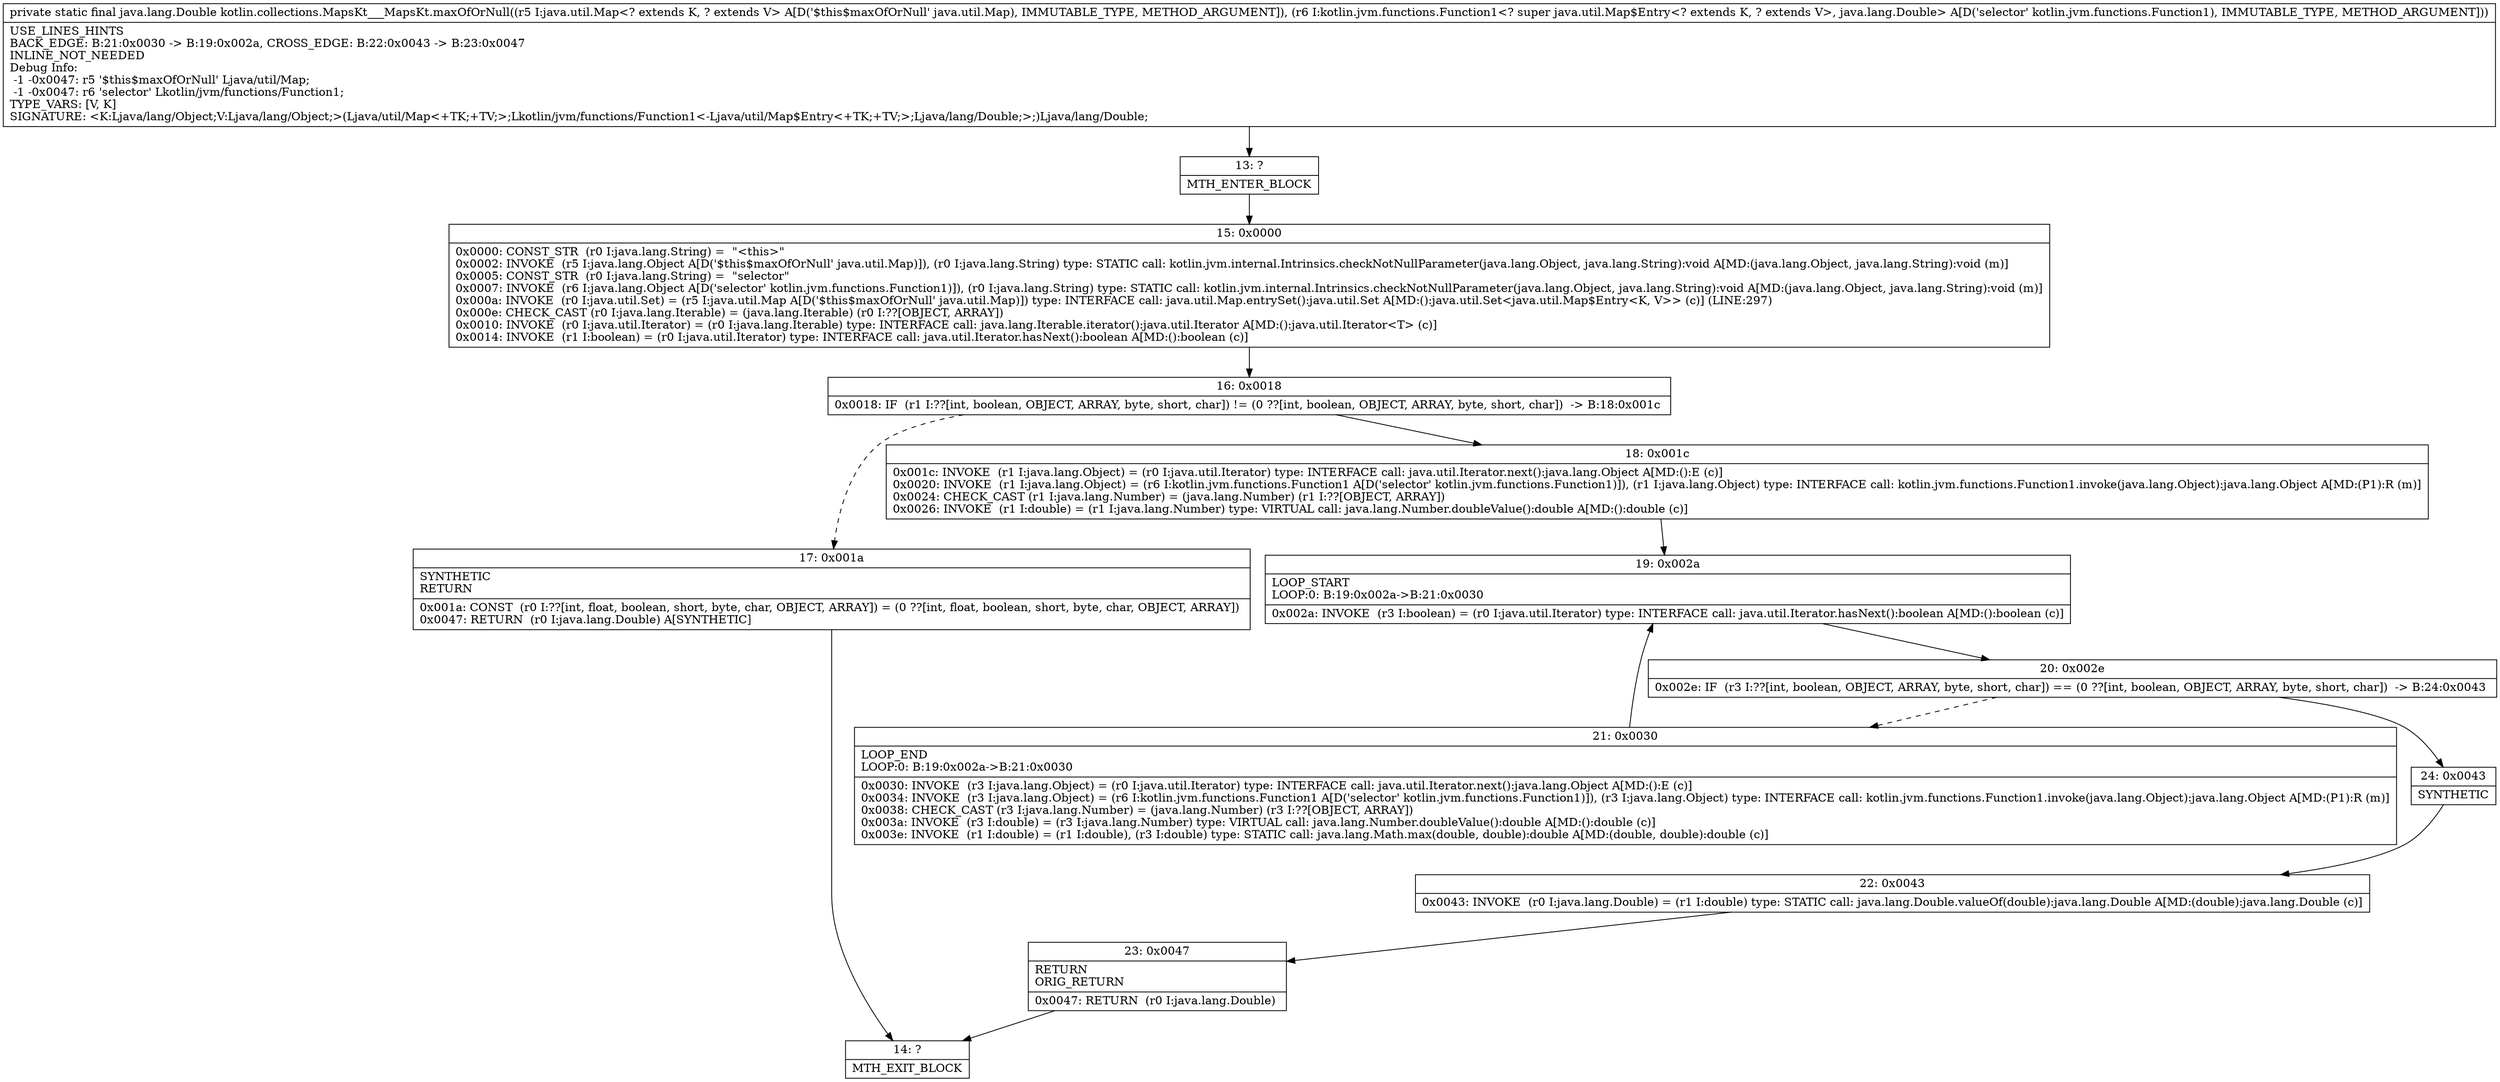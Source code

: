 digraph "CFG forkotlin.collections.MapsKt___MapsKt.maxOfOrNull(Ljava\/util\/Map;Lkotlin\/jvm\/functions\/Function1;)Ljava\/lang\/Double;" {
Node_13 [shape=record,label="{13\:\ ?|MTH_ENTER_BLOCK\l}"];
Node_15 [shape=record,label="{15\:\ 0x0000|0x0000: CONST_STR  (r0 I:java.lang.String) =  \"\<this\>\" \l0x0002: INVOKE  (r5 I:java.lang.Object A[D('$this$maxOfOrNull' java.util.Map)]), (r0 I:java.lang.String) type: STATIC call: kotlin.jvm.internal.Intrinsics.checkNotNullParameter(java.lang.Object, java.lang.String):void A[MD:(java.lang.Object, java.lang.String):void (m)]\l0x0005: CONST_STR  (r0 I:java.lang.String) =  \"selector\" \l0x0007: INVOKE  (r6 I:java.lang.Object A[D('selector' kotlin.jvm.functions.Function1)]), (r0 I:java.lang.String) type: STATIC call: kotlin.jvm.internal.Intrinsics.checkNotNullParameter(java.lang.Object, java.lang.String):void A[MD:(java.lang.Object, java.lang.String):void (m)]\l0x000a: INVOKE  (r0 I:java.util.Set) = (r5 I:java.util.Map A[D('$this$maxOfOrNull' java.util.Map)]) type: INTERFACE call: java.util.Map.entrySet():java.util.Set A[MD:():java.util.Set\<java.util.Map$Entry\<K, V\>\> (c)] (LINE:297)\l0x000e: CHECK_CAST (r0 I:java.lang.Iterable) = (java.lang.Iterable) (r0 I:??[OBJECT, ARRAY]) \l0x0010: INVOKE  (r0 I:java.util.Iterator) = (r0 I:java.lang.Iterable) type: INTERFACE call: java.lang.Iterable.iterator():java.util.Iterator A[MD:():java.util.Iterator\<T\> (c)]\l0x0014: INVOKE  (r1 I:boolean) = (r0 I:java.util.Iterator) type: INTERFACE call: java.util.Iterator.hasNext():boolean A[MD:():boolean (c)]\l}"];
Node_16 [shape=record,label="{16\:\ 0x0018|0x0018: IF  (r1 I:??[int, boolean, OBJECT, ARRAY, byte, short, char]) != (0 ??[int, boolean, OBJECT, ARRAY, byte, short, char])  \-\> B:18:0x001c \l}"];
Node_17 [shape=record,label="{17\:\ 0x001a|SYNTHETIC\lRETURN\l|0x001a: CONST  (r0 I:??[int, float, boolean, short, byte, char, OBJECT, ARRAY]) = (0 ??[int, float, boolean, short, byte, char, OBJECT, ARRAY]) \l0x0047: RETURN  (r0 I:java.lang.Double) A[SYNTHETIC]\l}"];
Node_14 [shape=record,label="{14\:\ ?|MTH_EXIT_BLOCK\l}"];
Node_18 [shape=record,label="{18\:\ 0x001c|0x001c: INVOKE  (r1 I:java.lang.Object) = (r0 I:java.util.Iterator) type: INTERFACE call: java.util.Iterator.next():java.lang.Object A[MD:():E (c)]\l0x0020: INVOKE  (r1 I:java.lang.Object) = (r6 I:kotlin.jvm.functions.Function1 A[D('selector' kotlin.jvm.functions.Function1)]), (r1 I:java.lang.Object) type: INTERFACE call: kotlin.jvm.functions.Function1.invoke(java.lang.Object):java.lang.Object A[MD:(P1):R (m)]\l0x0024: CHECK_CAST (r1 I:java.lang.Number) = (java.lang.Number) (r1 I:??[OBJECT, ARRAY]) \l0x0026: INVOKE  (r1 I:double) = (r1 I:java.lang.Number) type: VIRTUAL call: java.lang.Number.doubleValue():double A[MD:():double (c)]\l}"];
Node_19 [shape=record,label="{19\:\ 0x002a|LOOP_START\lLOOP:0: B:19:0x002a\-\>B:21:0x0030\l|0x002a: INVOKE  (r3 I:boolean) = (r0 I:java.util.Iterator) type: INTERFACE call: java.util.Iterator.hasNext():boolean A[MD:():boolean (c)]\l}"];
Node_20 [shape=record,label="{20\:\ 0x002e|0x002e: IF  (r3 I:??[int, boolean, OBJECT, ARRAY, byte, short, char]) == (0 ??[int, boolean, OBJECT, ARRAY, byte, short, char])  \-\> B:24:0x0043 \l}"];
Node_21 [shape=record,label="{21\:\ 0x0030|LOOP_END\lLOOP:0: B:19:0x002a\-\>B:21:0x0030\l|0x0030: INVOKE  (r3 I:java.lang.Object) = (r0 I:java.util.Iterator) type: INTERFACE call: java.util.Iterator.next():java.lang.Object A[MD:():E (c)]\l0x0034: INVOKE  (r3 I:java.lang.Object) = (r6 I:kotlin.jvm.functions.Function1 A[D('selector' kotlin.jvm.functions.Function1)]), (r3 I:java.lang.Object) type: INTERFACE call: kotlin.jvm.functions.Function1.invoke(java.lang.Object):java.lang.Object A[MD:(P1):R (m)]\l0x0038: CHECK_CAST (r3 I:java.lang.Number) = (java.lang.Number) (r3 I:??[OBJECT, ARRAY]) \l0x003a: INVOKE  (r3 I:double) = (r3 I:java.lang.Number) type: VIRTUAL call: java.lang.Number.doubleValue():double A[MD:():double (c)]\l0x003e: INVOKE  (r1 I:double) = (r1 I:double), (r3 I:double) type: STATIC call: java.lang.Math.max(double, double):double A[MD:(double, double):double (c)]\l}"];
Node_24 [shape=record,label="{24\:\ 0x0043|SYNTHETIC\l}"];
Node_22 [shape=record,label="{22\:\ 0x0043|0x0043: INVOKE  (r0 I:java.lang.Double) = (r1 I:double) type: STATIC call: java.lang.Double.valueOf(double):java.lang.Double A[MD:(double):java.lang.Double (c)]\l}"];
Node_23 [shape=record,label="{23\:\ 0x0047|RETURN\lORIG_RETURN\l|0x0047: RETURN  (r0 I:java.lang.Double) \l}"];
MethodNode[shape=record,label="{private static final java.lang.Double kotlin.collections.MapsKt___MapsKt.maxOfOrNull((r5 I:java.util.Map\<? extends K, ? extends V\> A[D('$this$maxOfOrNull' java.util.Map), IMMUTABLE_TYPE, METHOD_ARGUMENT]), (r6 I:kotlin.jvm.functions.Function1\<? super java.util.Map$Entry\<? extends K, ? extends V\>, java.lang.Double\> A[D('selector' kotlin.jvm.functions.Function1), IMMUTABLE_TYPE, METHOD_ARGUMENT]))  | USE_LINES_HINTS\lBACK_EDGE: B:21:0x0030 \-\> B:19:0x002a, CROSS_EDGE: B:22:0x0043 \-\> B:23:0x0047\lINLINE_NOT_NEEDED\lDebug Info:\l  \-1 \-0x0047: r5 '$this$maxOfOrNull' Ljava\/util\/Map;\l  \-1 \-0x0047: r6 'selector' Lkotlin\/jvm\/functions\/Function1;\lTYPE_VARS: [V, K]\lSIGNATURE: \<K:Ljava\/lang\/Object;V:Ljava\/lang\/Object;\>(Ljava\/util\/Map\<+TK;+TV;\>;Lkotlin\/jvm\/functions\/Function1\<\-Ljava\/util\/Map$Entry\<+TK;+TV;\>;Ljava\/lang\/Double;\>;)Ljava\/lang\/Double;\l}"];
MethodNode -> Node_13;Node_13 -> Node_15;
Node_15 -> Node_16;
Node_16 -> Node_17[style=dashed];
Node_16 -> Node_18;
Node_17 -> Node_14;
Node_18 -> Node_19;
Node_19 -> Node_20;
Node_20 -> Node_21[style=dashed];
Node_20 -> Node_24;
Node_21 -> Node_19;
Node_24 -> Node_22;
Node_22 -> Node_23;
Node_23 -> Node_14;
}

